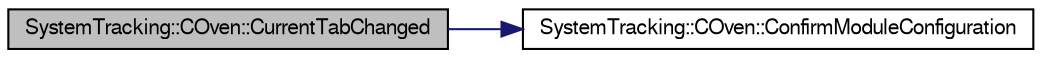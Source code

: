 digraph G
{
  edge [fontname="FreeSans",fontsize="10",labelfontname="FreeSans",labelfontsize="10"];
  node [fontname="FreeSans",fontsize="10",shape=record];
  rankdir="LR";
  Node1 [label="SystemTracking::COven::CurrentTabChanged",height=0.2,width=0.4,color="black", fillcolor="grey75", style="filled" fontcolor="black"];
  Node1 -> Node2 [color="midnightblue",fontsize="10",style="solid",fontname="FreeSans"];
  Node2 [label="SystemTracking::COven::ConfirmModuleConfiguration",height=0.2,width=0.4,color="black", fillcolor="white", style="filled",URL="$classSystemTracking_1_1COven.html#a6bafbf2ed2a9960b95029269c23695fa",tooltip="slot for confirm module configuration."];
}
